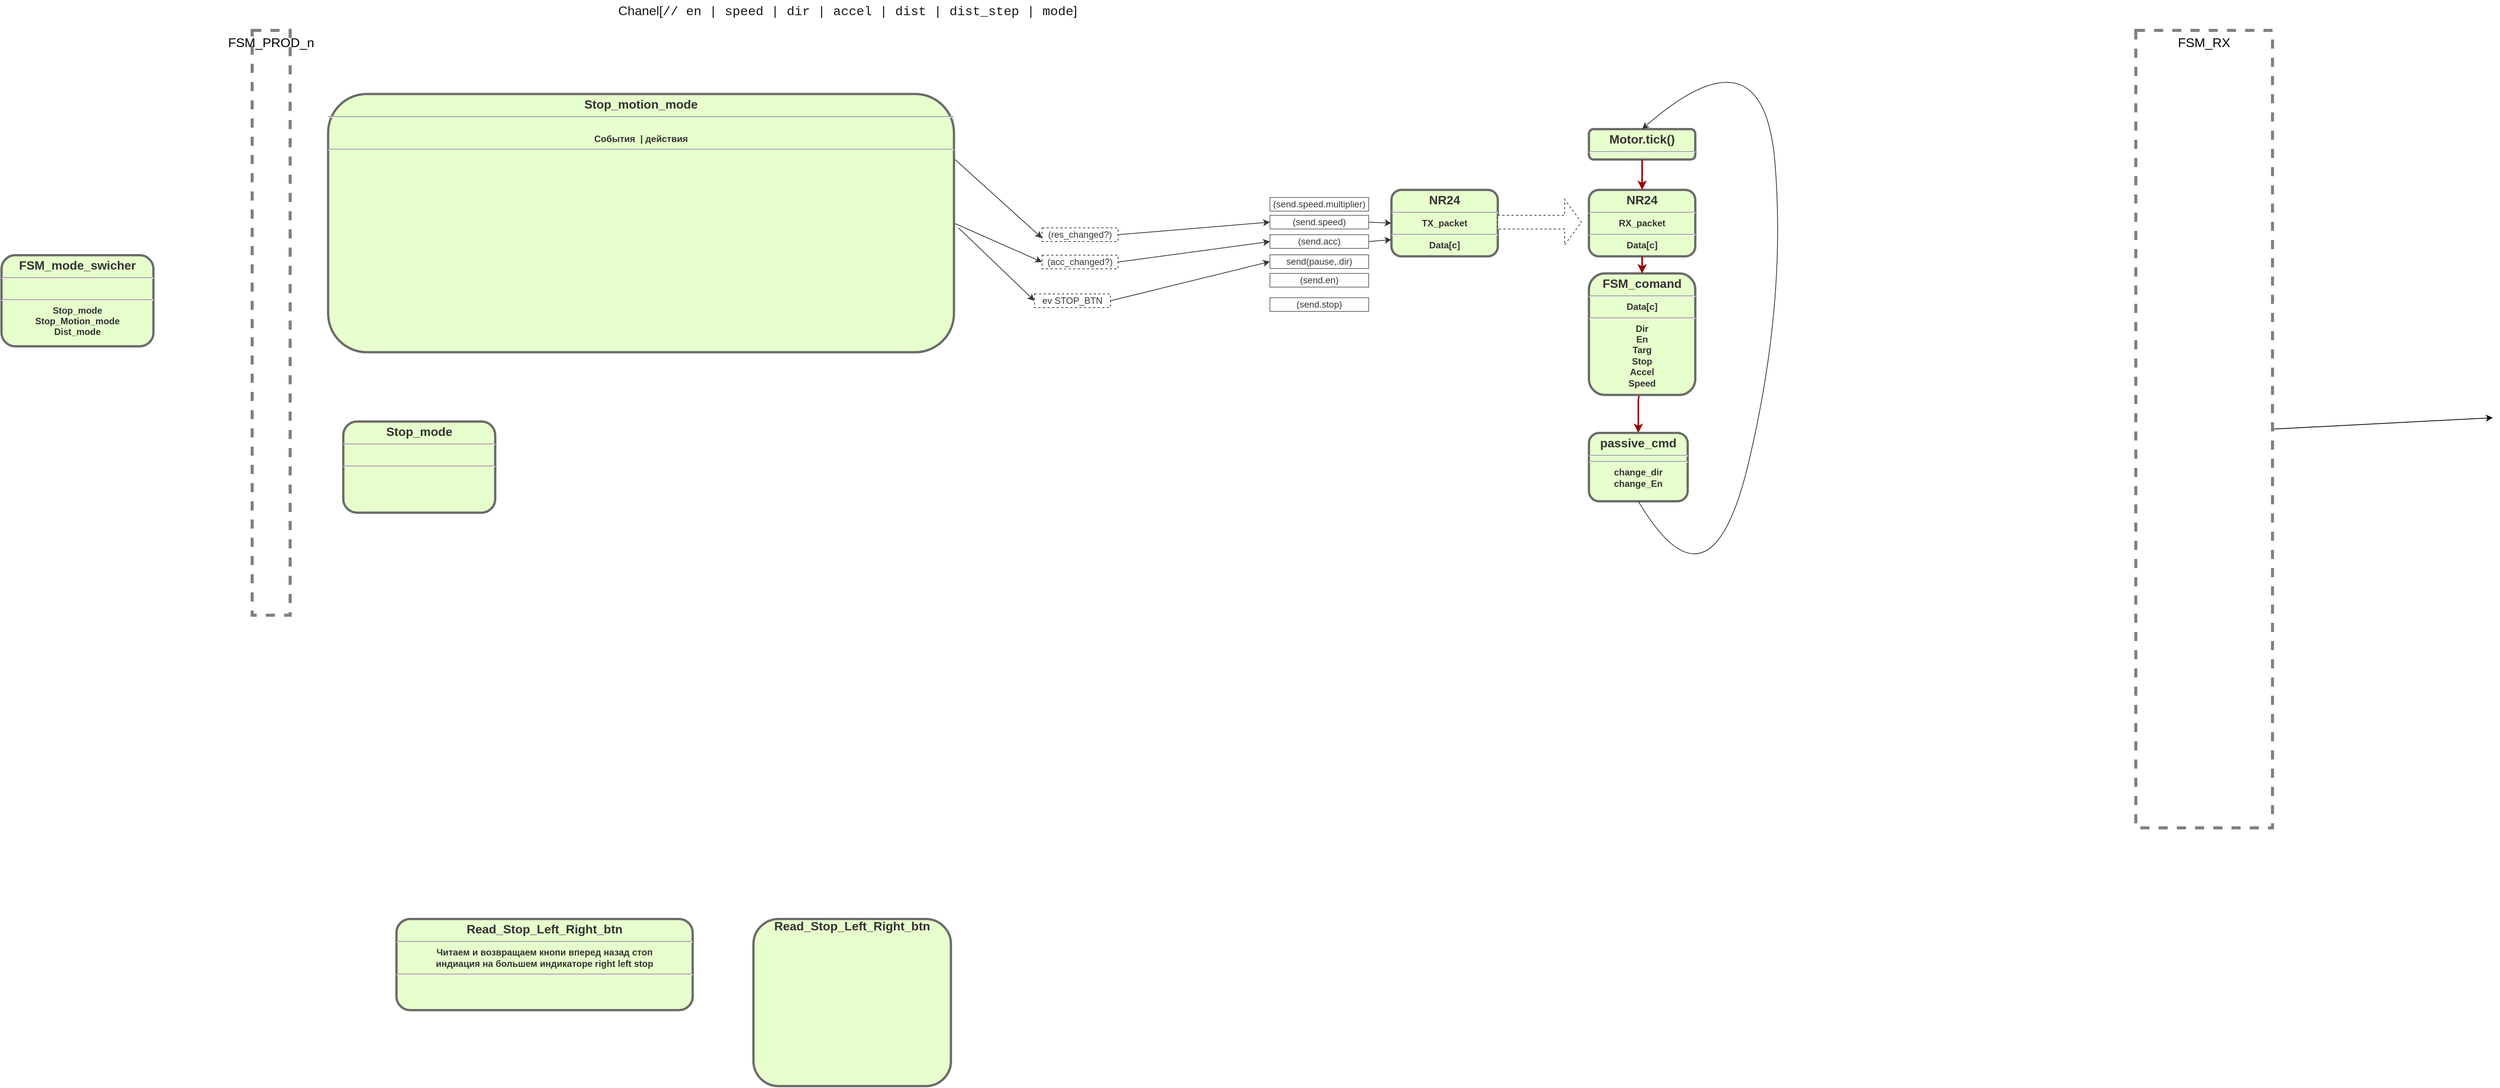 <mxfile>
    <diagram name="Page-1" id="c7558073-3199-34d8-9f00-42111426c3f3">
        <mxGraphModel dx="4027" dy="1935" grid="1" gridSize="10" guides="1" tooltips="1" connect="1" arrows="1" fold="1" page="1" pageScale="1" pageWidth="826" pageHeight="1169" background="#FFFFFF" math="0" shadow="0">
            <root>
                <mxCell id="0"/>
                <mxCell id="1" parent="0"/>
                <mxCell id="73" style="edgeStyle=none;html=1;exitX=1;exitY=0.5;exitDx=0;exitDy=0;fontColor=#333333;" parent="1" source="XhDqjsDDR4K9QMLYtTGp-89" edge="1">
                    <mxGeometry relative="1" as="geometry">
                        <mxPoint x="1310" y="-370" as="targetPoint"/>
                    </mxGeometry>
                </mxCell>
                <mxCell id="XhDqjsDDR4K9QMLYtTGp-89" value="&lt;font style=&quot;font-size: 17px&quot;&gt;FSM_RX&lt;/font&gt;" style="rounded=0;whiteSpace=wrap;html=1;strokeColor=#808080;strokeWidth=4;fillColor=none;dashed=1;horizontal=1;verticalAlign=top;" parent="1" vertex="1">
                    <mxGeometry x="840" y="-880" width="180" height="1050" as="geometry"/>
                </mxCell>
                <mxCell id="59" value="" style="edgeStyle=elbowEdgeStyle;elbow=horizontal;strokeColor=#990000;strokeWidth=2;exitX=0.5;exitY=1;exitDx=0;exitDy=0;entryX=0.5;entryY=0;entryDx=0;entryDy=0;fontColor=#333333;" parent="1" source="ADWOjsxQcp8PjI0VjZlt-73" target="ADWOjsxQcp8PjI0VjZlt-74" edge="1">
                    <mxGeometry width="100" height="100" relative="1" as="geometry">
                        <mxPoint x="220" y="299" as="sourcePoint"/>
                        <mxPoint x="320" y="199" as="targetPoint"/>
                        <Array as="points">
                            <mxPoint x="185" y="-360"/>
                        </Array>
                    </mxGeometry>
                </mxCell>
                <mxCell id="PI3sJU5HXABUC0Y0tJFZ-156" value="&lt;p style=&quot;margin: 4px 0px 0px ; text-align: center&quot;&gt;&lt;font style=&quot;font-size: 16px&quot;&gt;NR&lt;/font&gt;&lt;span style=&quot;font-size: 16px&quot;&gt;24&lt;/span&gt;&lt;/p&gt;&lt;hr&gt;RX_packet&lt;br&gt;&lt;hr&gt;Data[c]" style="verticalAlign=middle;align=center;overflow=fill;fontSize=12;fontFamily=Helvetica;html=1;rounded=1;fontStyle=1;strokeWidth=3;fillColor=#E6FFCC;strokeColor=#6B6B6B;fontColor=#333333;" parent="1" vertex="1">
                    <mxGeometry x="120" y="-670" width="140" height="87.5" as="geometry"/>
                </mxCell>
                <mxCell id="97" style="edgeStyle=none;html=1;exitX=1;exitY=0.5;exitDx=0;exitDy=0;entryX=0;entryY=0.5;entryDx=0;entryDy=0;fontSize=23;fontColor=#333333;strokeColor=#363636;" parent="1" source="XhDqjsDDR4K9QMLYtTGp-74" target="95" edge="1">
                    <mxGeometry relative="1" as="geometry"/>
                </mxCell>
                <mxCell id="XhDqjsDDR4K9QMLYtTGp-74" value="(res_changed?)" style="text;spacingTop=-5;align=center;strokeColor=#454545;dashed=1;fontColor=#383838;" parent="1" vertex="1">
                    <mxGeometry x="-600" y="-620" width="100" height="18" as="geometry"/>
                </mxCell>
                <mxCell id="XhDqjsDDR4K9QMLYtTGp-92" value="&lt;font style=&quot;font-size: 17px&quot;&gt;FSM_PROD_n&lt;/font&gt;" style="rounded=0;whiteSpace=wrap;html=1;strokeColor=#808080;strokeWidth=4;fillColor=none;dashed=1;horizontal=1;verticalAlign=top;" parent="1" vertex="1">
                    <mxGeometry x="-1640" y="-880" width="50" height="770" as="geometry"/>
                </mxCell>
                <mxCell id="ADWOjsxQcp8PjI0VjZlt-73" value="&lt;p style=&quot;margin: 4px 0px 0px ; text-align: center&quot;&gt;&lt;span style=&quot;font-size: 16px&quot;&gt;&lt;font&gt;FSM_comand&lt;/font&gt;&lt;/span&gt;&lt;/p&gt;&lt;hr&gt;&lt;font&gt;Data[c]&lt;/font&gt;&lt;hr&gt;&lt;font&gt;Dir&lt;br&gt;En&lt;br&gt;Targ&lt;br&gt;Stop&lt;br&gt;Accel&lt;br&gt;Speed&lt;/font&gt;" style="verticalAlign=middle;align=center;overflow=fill;fontSize=12;fontFamily=Helvetica;html=1;rounded=1;fontStyle=1;strokeWidth=3;fillColor=#E6FFCC;strokeColor=#6B6B6B;fontColor=#333333;" parent="1" vertex="1">
                    <mxGeometry x="120" y="-560" width="140" height="160" as="geometry"/>
                </mxCell>
                <mxCell id="ADWOjsxQcp8PjI0VjZlt-74" value="&lt;p style=&quot;margin: 4px 0px 0px ; text-align: center&quot;&gt;&lt;span style=&quot;font-size: 16px&quot;&gt;passive_cmd&lt;/span&gt;&lt;/p&gt;&lt;hr&gt;&lt;hr&gt;change_dir&lt;br&gt;change_En" style="verticalAlign=middle;align=center;overflow=fill;fontSize=12;fontFamily=Helvetica;html=1;rounded=1;fontStyle=1;strokeWidth=3;fillColor=#E6FFCC;strokeColor=#6B6B6B;fontColor=#333333;" parent="1" vertex="1">
                    <mxGeometry x="120" y="-350" width="130" height="90" as="geometry"/>
                </mxCell>
                <mxCell id="77" value="&lt;p style=&quot;margin: 4px 0px 0px ; text-align: center&quot;&gt;&lt;span style=&quot;font-size: 16px&quot;&gt;Motor.tick()&lt;/span&gt;&lt;/p&gt;&lt;hr&gt;&lt;br&gt;&lt;hr&gt;" style="verticalAlign=middle;align=center;overflow=fill;fontSize=12;fontFamily=Helvetica;html=1;rounded=1;fontStyle=1;strokeWidth=3;fillColor=#E6FFCC;strokeColor=#6B6B6B;fontColor=#333333;" parent="1" vertex="1">
                    <mxGeometry x="120" y="-750" width="140" height="40" as="geometry"/>
                </mxCell>
                <mxCell id="78" value="" style="edgeStyle=elbowEdgeStyle;elbow=horizontal;strokeColor=#990000;strokeWidth=2;exitX=0.5;exitY=1;exitDx=0;exitDy=0;fontColor=#333333;entryX=0.5;entryY=0;entryDx=0;entryDy=0;" parent="1" source="77" target="PI3sJU5HXABUC0Y0tJFZ-156" edge="1">
                    <mxGeometry width="100" height="100" relative="1" as="geometry">
                        <mxPoint x="440" y="-680" as="sourcePoint"/>
                        <mxPoint x="190" y="-680" as="targetPoint"/>
                        <Array as="points">
                            <mxPoint x="190" y="-700"/>
                        </Array>
                    </mxGeometry>
                </mxCell>
                <mxCell id="79" value="" style="edgeStyle=elbowEdgeStyle;elbow=horizontal;strokeColor=#990000;strokeWidth=2;exitX=0.5;exitY=1;exitDx=0;exitDy=0;fontColor=#333333;entryX=0.5;entryY=0;entryDx=0;entryDy=0;" parent="1" source="PI3sJU5HXABUC0Y0tJFZ-156" target="ADWOjsxQcp8PjI0VjZlt-73" edge="1">
                    <mxGeometry width="100" height="100" relative="1" as="geometry">
                        <mxPoint x="430" y="-630" as="sourcePoint"/>
                        <mxPoint x="430" y="-590" as="targetPoint"/>
                        <Array as="points">
                            <mxPoint x="190" y="-570"/>
                        </Array>
                    </mxGeometry>
                </mxCell>
                <mxCell id="81" value="" style="curved=1;endArrow=classic;html=1;fontColor=#333333;strokeColor=#363636;exitX=0.5;exitY=1;exitDx=0;exitDy=0;entryX=0.5;entryY=0;entryDx=0;entryDy=0;" parent="1" source="ADWOjsxQcp8PjI0VjZlt-74" target="77" edge="1">
                    <mxGeometry width="50" height="50" relative="1" as="geometry">
                        <mxPoint x="100" y="-310" as="sourcePoint"/>
                        <mxPoint x="470" y="-620" as="targetPoint"/>
                        <Array as="points">
                            <mxPoint x="280" y="-100"/>
                            <mxPoint x="380" y="-520"/>
                            <mxPoint x="350" y="-890"/>
                        </Array>
                    </mxGeometry>
                </mxCell>
                <mxCell id="83" value="&lt;p style=&quot;margin: 4px 0px 0px ; text-align: center&quot;&gt;&lt;span style=&quot;font-size: 16px&quot;&gt;&lt;font&gt;FSM_mode_swicher&lt;/font&gt;&lt;/span&gt;&lt;/p&gt;&lt;hr&gt;&lt;br&gt;&lt;hr&gt;Stop_mode&lt;br&gt;Stop_Motion_mode&lt;br&gt;Dist_mode" style="verticalAlign=middle;align=center;overflow=fill;fontSize=12;fontFamily=Helvetica;html=1;rounded=1;fontStyle=1;strokeWidth=3;fillColor=#E6FFCC;strokeColor=#6B6B6B;fontColor=#333333;" parent="1" vertex="1">
                    <mxGeometry x="-1970" y="-584" width="200" height="120" as="geometry"/>
                </mxCell>
                <mxCell id="84" value="&lt;p style=&quot;margin: 4px 0px 0px ; text-align: center&quot;&gt;&lt;font style=&quot;font-size: 16px&quot;&gt;NR&lt;/font&gt;&lt;span style=&quot;font-size: 16px&quot;&gt;24&lt;/span&gt;&lt;/p&gt;&lt;hr&gt;TX_packet&lt;br&gt;&lt;hr&gt;Data[c]" style="verticalAlign=middle;align=center;overflow=fill;fontSize=12;fontFamily=Helvetica;html=1;rounded=1;fontStyle=1;strokeWidth=3;fillColor=#E6FFCC;strokeColor=#6B6B6B;fontColor=#333333;" parent="1" vertex="1">
                    <mxGeometry x="-140" y="-670" width="140" height="87.5" as="geometry"/>
                </mxCell>
                <mxCell id="85" value="" style="shape=singleArrow;whiteSpace=wrap;html=1;dashed=1;fontColor=#333333;strokeColor=#454545;" parent="1" vertex="1">
                    <mxGeometry y="-657.5" width="110" height="60" as="geometry"/>
                </mxCell>
                <mxCell id="87" value="&lt;p style=&quot;margin: 4px 0px 0px ; text-align: center&quot;&gt;&lt;span style=&quot;font-size: 16px&quot;&gt;&lt;font&gt;Stop_mode&lt;/font&gt;&lt;/span&gt;&lt;/p&gt;&lt;hr&gt;&lt;br&gt;&lt;hr&gt;" style="verticalAlign=middle;align=center;overflow=fill;fontSize=12;fontFamily=Helvetica;html=1;rounded=1;fontStyle=1;strokeWidth=3;fillColor=#E6FFCC;strokeColor=#6B6B6B;fontColor=#333333;" parent="1" vertex="1">
                    <mxGeometry x="-1520" y="-365" width="200" height="120" as="geometry"/>
                </mxCell>
                <mxCell id="96" style="edgeStyle=none;html=1;exitX=1;exitY=0.25;exitDx=0;exitDy=0;entryX=0;entryY=0.75;entryDx=0;entryDy=0;fontSize=23;fontColor=#333333;strokeColor=#363636;" parent="1" source="90" target="XhDqjsDDR4K9QMLYtTGp-74" edge="1">
                    <mxGeometry relative="1" as="geometry"/>
                </mxCell>
                <mxCell id="101" style="edgeStyle=none;html=1;exitX=1;exitY=0.5;exitDx=0;exitDy=0;entryX=0;entryY=0.5;entryDx=0;entryDy=0;fontSize=23;fontColor=#333333;strokeColor=#363636;" parent="1" source="90" target="99" edge="1">
                    <mxGeometry relative="1" as="geometry"/>
                </mxCell>
                <mxCell id="90" value="&lt;p style=&quot;margin: 4px 0px 0px ; text-align: center&quot;&gt;&lt;span style=&quot;font-size: 16px&quot;&gt;&lt;font&gt;Stop_motion_mode&lt;/font&gt;&lt;/span&gt;&lt;/p&gt;&lt;hr&gt;&lt;br&gt;События&amp;nbsp; | действия&lt;hr style=&quot;text-align: left&quot;&gt;" style="verticalAlign=middle;align=center;overflow=fill;fontSize=12;fontFamily=Helvetica;html=1;rounded=1;fontStyle=1;strokeWidth=3;fillColor=#E6FFCC;strokeColor=#6B6B6B;fontColor=#333333;" parent="1" vertex="1">
                    <mxGeometry x="-1540" y="-796.25" width="824" height="340" as="geometry"/>
                </mxCell>
                <mxCell id="91" value="&lt;span style=&quot;font-size: 16px&quot;&gt;Read_Stop_Left_Right_btn&lt;/span&gt;&lt;p style=&quot;margin: 4px 0px 0px ; text-align: center&quot;&gt;&lt;/p&gt;" style="verticalAlign=middle;align=center;overflow=fill;fontSize=12;fontFamily=Helvetica;html=1;rounded=1;fontStyle=1;strokeWidth=3;fillColor=#E6FFCC;strokeColor=#6B6B6B;fontColor=#333333;" parent="1" vertex="1">
                    <mxGeometry x="-980" y="290" width="260" height="220" as="geometry"/>
                </mxCell>
                <mxCell id="92" value="&lt;p style=&quot;margin: 4px 0px 0px ; text-align: center&quot;&gt;&lt;span style=&quot;font-size: 16px&quot;&gt;Read_Stop_Left_Right_btn&lt;/span&gt;&lt;br&gt;&lt;/p&gt;&lt;hr&gt;Читаем и возвращаем кнопи вперед назад стоп&lt;br&gt;индиация на большем индикаторе right left stop&lt;hr&gt;" style="verticalAlign=middle;align=center;overflow=fill;fontSize=12;fontFamily=Helvetica;html=1;rounded=1;fontStyle=1;strokeWidth=3;fillColor=#E6FFCC;strokeColor=#6B6B6B;fontColor=#333333;" parent="1" vertex="1">
                    <mxGeometry x="-1450" y="290" width="390" height="120" as="geometry"/>
                </mxCell>
                <mxCell id="98" style="edgeStyle=none;html=1;exitX=1;exitY=0.5;exitDx=0;exitDy=0;entryX=0;entryY=0.5;entryDx=0;entryDy=0;fontSize=23;fontColor=#333333;strokeColor=#363636;" parent="1" source="95" target="84" edge="1">
                    <mxGeometry relative="1" as="geometry"/>
                </mxCell>
                <mxCell id="95" value="(send.speed)" style="text;spacingTop=-5;align=center;strokeColor=#6B6B6B;fontColor=#383838;" parent="1" vertex="1">
                    <mxGeometry x="-300" y="-636.5" width="130" height="18" as="geometry"/>
                </mxCell>
                <mxCell id="102" style="edgeStyle=none;html=1;exitX=1;exitY=0.5;exitDx=0;exitDy=0;entryX=0;entryY=0.5;entryDx=0;entryDy=0;fontSize=23;fontColor=#333333;strokeColor=#363636;" parent="1" source="99" target="100" edge="1">
                    <mxGeometry relative="1" as="geometry"/>
                </mxCell>
                <mxCell id="99" value="(acc_changed?)" style="text;spacingTop=-5;align=center;strokeColor=#454545;dashed=1;fontColor=#383838;" parent="1" vertex="1">
                    <mxGeometry x="-600" y="-584" width="100" height="18" as="geometry"/>
                </mxCell>
                <mxCell id="103" style="edgeStyle=none;html=1;exitX=1;exitY=0.5;exitDx=0;exitDy=0;entryX=0;entryY=0.75;entryDx=0;entryDy=0;fontSize=23;fontColor=#333333;strokeColor=#363636;" parent="1" source="100" target="84" edge="1">
                    <mxGeometry relative="1" as="geometry"/>
                </mxCell>
                <mxCell id="100" value="(send.acc)" style="text;spacingTop=-5;align=center;strokeColor=#6B6B6B;fontColor=#383838;" parent="1" vertex="1">
                    <mxGeometry x="-300" y="-611" width="130" height="18" as="geometry"/>
                </mxCell>
                <mxCell id="104" value="send(pause,.dir)" style="text;spacingTop=-5;align=center;strokeColor=#6B6B6B;fontColor=#383838;" parent="1" vertex="1">
                    <mxGeometry x="-300" y="-584.5" width="130" height="18" as="geometry"/>
                </mxCell>
                <mxCell id="105" value="(send.en)" style="text;spacingTop=-5;align=center;strokeColor=#6B6B6B;fontColor=#383838;" parent="1" vertex="1">
                    <mxGeometry x="-300" y="-560" width="130" height="18" as="geometry"/>
                </mxCell>
                <mxCell id="106" value="(send.stop)" style="text;spacingTop=-5;align=center;strokeColor=#6B6B6B;fontColor=#383838;" parent="1" vertex="1">
                    <mxGeometry x="-300" y="-528" width="130" height="18" as="geometry"/>
                </mxCell>
                <mxCell id="107" value="(send.speed.multiplier)" style="text;spacingTop=-5;align=center;strokeColor=#6B6B6B;fontColor=#383838;" parent="1" vertex="1">
                    <mxGeometry x="-300" y="-660" width="130" height="18" as="geometry"/>
                </mxCell>
                <mxCell id="108" value="&lt;font style=&quot;font-size: 17px ; background-color: rgb(255 , 255 , 255)&quot; color=&quot;#171717&quot;&gt;&lt;font style=&quot;font-size: 17px&quot;&gt;Chanel[&lt;/font&gt;&lt;span style=&quot;font-family: &amp;#34;consolas&amp;#34; , &amp;#34;courier new&amp;#34; , monospace&quot;&gt;// en | speed | dir | accel | dist | dist_step | mode&lt;/span&gt;]&lt;/font&gt;" style="text;html=1;strokeColor=none;fillColor=none;align=left;verticalAlign=middle;whiteSpace=wrap;rounded=0;" vertex="1" parent="1">
                    <mxGeometry x="-1160" y="-920" width="760" height="30" as="geometry"/>
                </mxCell>
                <mxCell id="109" value="ev STOP_BTN" style="text;spacingTop=-5;align=center;strokeColor=#454545;dashed=1;fontColor=#383838;" vertex="1" parent="1">
                    <mxGeometry x="-610" y="-533" width="100" height="18" as="geometry"/>
                </mxCell>
                <mxCell id="110" style="edgeStyle=none;html=1;entryX=0;entryY=0.5;entryDx=0;entryDy=0;fontSize=23;fontColor=#333333;strokeColor=#363636;" edge="1" parent="1" target="109">
                    <mxGeometry relative="1" as="geometry">
                        <mxPoint x="-710" y="-620" as="sourcePoint"/>
                        <mxPoint x="-724" y="-278.75" as="targetPoint"/>
                    </mxGeometry>
                </mxCell>
                <mxCell id="112" style="edgeStyle=none;html=1;exitX=1;exitY=0.5;exitDx=0;exitDy=0;entryX=0;entryY=0.5;entryDx=0;entryDy=0;fontSize=23;fontColor=#333333;strokeColor=#363636;" edge="1" parent="1" source="109" target="104">
                    <mxGeometry relative="1" as="geometry">
                        <mxPoint x="-470" y="-410" as="sourcePoint"/>
                        <mxPoint x="-354" y="-358.75" as="targetPoint"/>
                    </mxGeometry>
                </mxCell>
            </root>
        </mxGraphModel>
    </diagram>
</mxfile>